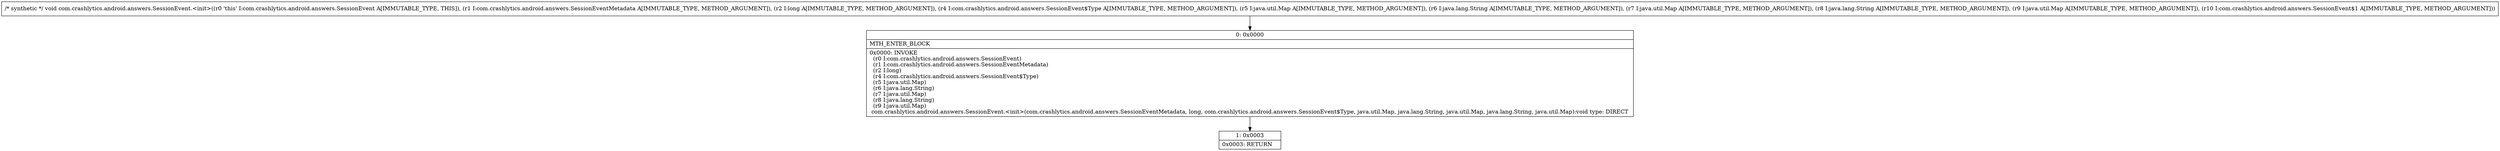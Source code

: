 digraph "CFG forcom.crashlytics.android.answers.SessionEvent.\<init\>(Lcom\/crashlytics\/android\/answers\/SessionEventMetadata;JLcom\/crashlytics\/android\/answers\/SessionEvent$Type;Ljava\/util\/Map;Ljava\/lang\/String;Ljava\/util\/Map;Ljava\/lang\/String;Ljava\/util\/Map;Lcom\/crashlytics\/android\/answers\/SessionEvent$1;)V" {
Node_0 [shape=record,label="{0\:\ 0x0000|MTH_ENTER_BLOCK\l|0x0000: INVOKE  \l  (r0 I:com.crashlytics.android.answers.SessionEvent)\l  (r1 I:com.crashlytics.android.answers.SessionEventMetadata)\l  (r2 I:long)\l  (r4 I:com.crashlytics.android.answers.SessionEvent$Type)\l  (r5 I:java.util.Map)\l  (r6 I:java.lang.String)\l  (r7 I:java.util.Map)\l  (r8 I:java.lang.String)\l  (r9 I:java.util.Map)\l com.crashlytics.android.answers.SessionEvent.\<init\>(com.crashlytics.android.answers.SessionEventMetadata, long, com.crashlytics.android.answers.SessionEvent$Type, java.util.Map, java.lang.String, java.util.Map, java.lang.String, java.util.Map):void type: DIRECT \l}"];
Node_1 [shape=record,label="{1\:\ 0x0003|0x0003: RETURN   \l}"];
MethodNode[shape=record,label="{\/* synthetic *\/ void com.crashlytics.android.answers.SessionEvent.\<init\>((r0 'this' I:com.crashlytics.android.answers.SessionEvent A[IMMUTABLE_TYPE, THIS]), (r1 I:com.crashlytics.android.answers.SessionEventMetadata A[IMMUTABLE_TYPE, METHOD_ARGUMENT]), (r2 I:long A[IMMUTABLE_TYPE, METHOD_ARGUMENT]), (r4 I:com.crashlytics.android.answers.SessionEvent$Type A[IMMUTABLE_TYPE, METHOD_ARGUMENT]), (r5 I:java.util.Map A[IMMUTABLE_TYPE, METHOD_ARGUMENT]), (r6 I:java.lang.String A[IMMUTABLE_TYPE, METHOD_ARGUMENT]), (r7 I:java.util.Map A[IMMUTABLE_TYPE, METHOD_ARGUMENT]), (r8 I:java.lang.String A[IMMUTABLE_TYPE, METHOD_ARGUMENT]), (r9 I:java.util.Map A[IMMUTABLE_TYPE, METHOD_ARGUMENT]), (r10 I:com.crashlytics.android.answers.SessionEvent$1 A[IMMUTABLE_TYPE, METHOD_ARGUMENT])) }"];
MethodNode -> Node_0;
Node_0 -> Node_1;
}

